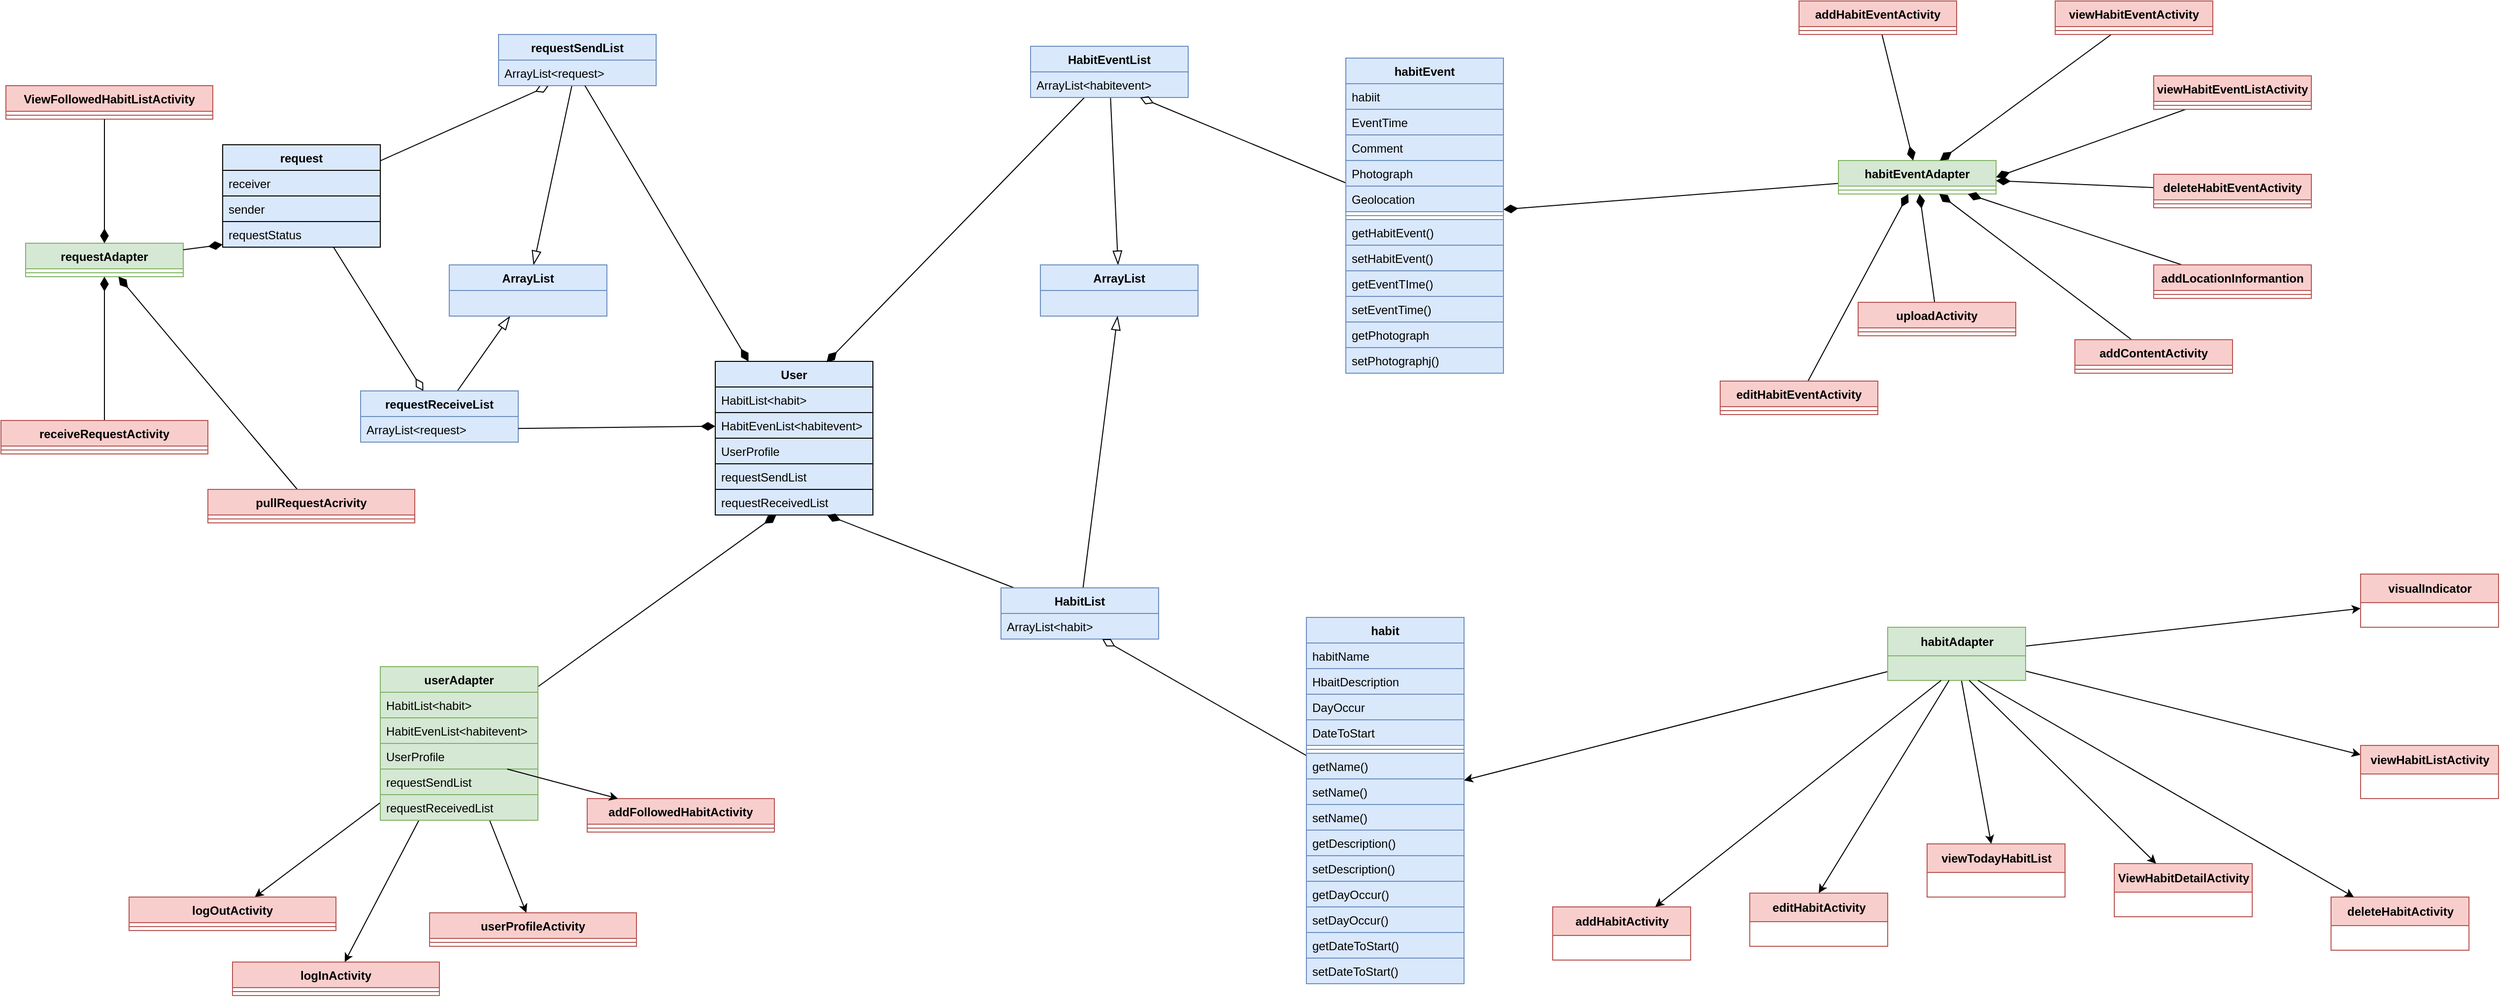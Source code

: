 <mxfile version="15.5.4" type="google"><diagram id="spv8ccS48C0Q_jatDbC0" name="Page-1"><mxGraphModel dx="1114" dy="1634" grid="1" gridSize="10" guides="1" tooltips="1" connect="1" arrows="1" fold="1" page="1" pageScale="1" pageWidth="850" pageHeight="1100" math="0" shadow="0"><root><mxCell id="0"/><mxCell id="1" parent="0"/><mxCell id="jQMmRSuvDewq5A6XQlnB-4" value="ViewFollowedHabitListActivity" style="swimlane;fontStyle=1;align=center;verticalAlign=top;childLayout=stackLayout;horizontal=1;startSize=26;horizontalStack=0;resizeParent=1;resizeParentMax=0;resizeLast=0;collapsible=1;marginBottom=0;fillColor=#f8cecc;strokeColor=#b85450;" parent="1" vertex="1"><mxGeometry x="90" y="110" width="210" height="34" as="geometry"/></mxCell><mxCell id="jQMmRSuvDewq5A6XQlnB-6" value="" style="line;strokeWidth=1;fillColor=#f8cecc;align=left;verticalAlign=middle;spacingTop=-1;spacingLeft=3;spacingRight=3;rotatable=0;labelPosition=right;points=[];portConstraint=eastwest;strokeColor=#b85450;" parent="jQMmRSuvDewq5A6XQlnB-4" vertex="1"><mxGeometry y="26" width="210" height="8" as="geometry"/></mxCell><mxCell id="jQMmRSuvDewq5A6XQlnB-9" value="requestAdapter" style="swimlane;fontStyle=1;align=center;verticalAlign=top;childLayout=stackLayout;horizontal=1;startSize=26;horizontalStack=0;resizeParent=1;resizeParentMax=0;resizeLast=0;collapsible=1;marginBottom=0;fillColor=#d5e8d4;strokeColor=#82b366;" parent="1" vertex="1"><mxGeometry x="110" y="270" width="160" height="34" as="geometry"/></mxCell><mxCell id="jQMmRSuvDewq5A6XQlnB-11" value="" style="line;strokeWidth=1;fillColor=#d5e8d4;align=left;verticalAlign=middle;spacingTop=-1;spacingLeft=3;spacingRight=3;rotatable=0;labelPosition=right;points=[];portConstraint=eastwest;strokeColor=#82b366;" parent="jQMmRSuvDewq5A6XQlnB-9" vertex="1"><mxGeometry y="26" width="160" height="8" as="geometry"/></mxCell><mxCell id="jQMmRSuvDewq5A6XQlnB-20" style="edgeStyle=orthogonalEdgeStyle;rounded=0;jumpStyle=line;orthogonalLoop=1;jettySize=auto;html=1;strokeWidth=1;endArrow=diamondThin;endFill=1;endSize=12;" parent="1" source="jQMmRSuvDewq5A6XQlnB-13" target="jQMmRSuvDewq5A6XQlnB-9" edge="1"><mxGeometry relative="1" as="geometry"/></mxCell><mxCell id="jQMmRSuvDewq5A6XQlnB-52" style="edgeStyle=none;rounded=0;jumpStyle=line;orthogonalLoop=1;jettySize=auto;html=1;endArrow=diamondThin;endFill=1;endSize=12;strokeWidth=1;" parent="1" source="jQMmRSuvDewq5A6XQlnB-9" target="jQMmRSuvDewq5A6XQlnB-36" edge="1"><mxGeometry relative="1" as="geometry"/></mxCell><mxCell id="jQMmRSuvDewq5A6XQlnB-13" value="receiveRequestActivity" style="swimlane;fontStyle=1;align=center;verticalAlign=top;childLayout=stackLayout;horizontal=1;startSize=26;horizontalStack=0;resizeParent=1;resizeParentMax=0;resizeLast=0;collapsible=1;marginBottom=0;fillColor=#f8cecc;strokeColor=#b85450;" parent="1" vertex="1"><mxGeometry x="85" y="450" width="210" height="34" as="geometry"/></mxCell><mxCell id="jQMmRSuvDewq5A6XQlnB-14" value="" style="line;strokeWidth=1;fillColor=#f8cecc;align=left;verticalAlign=middle;spacingTop=-1;spacingLeft=3;spacingRight=3;rotatable=0;labelPosition=right;points=[];portConstraint=eastwest;strokeColor=#b85450;" parent="jQMmRSuvDewq5A6XQlnB-13" vertex="1"><mxGeometry y="26" width="210" height="8" as="geometry"/></mxCell><mxCell id="jQMmRSuvDewq5A6XQlnB-16" value="" style="endArrow=diamondThin;endFill=1;endSize=12;html=1;rounded=0;edgeStyle=orthogonalEdgeStyle;strokeWidth=1;jumpStyle=line;" parent="1" source="jQMmRSuvDewq5A6XQlnB-4" target="jQMmRSuvDewq5A6XQlnB-9" edge="1"><mxGeometry width="160" relative="1" as="geometry"><mxPoint x="160" y="340" as="sourcePoint"/><mxPoint x="320" y="340" as="targetPoint"/><Array as="points"><mxPoint x="190" y="180"/><mxPoint x="190" y="180"/></Array></mxGeometry></mxCell><mxCell id="jQMmRSuvDewq5A6XQlnB-60" style="edgeStyle=none;rounded=0;jumpStyle=line;orthogonalLoop=1;jettySize=auto;html=1;endArrow=diamondThin;endFill=0;endSize=12;strokeWidth=1;" parent="1" source="jQMmRSuvDewq5A6XQlnB-23" target="jQMmRSuvDewq5A6XQlnB-46" edge="1"><mxGeometry relative="1" as="geometry"/></mxCell><mxCell id="jQMmRSuvDewq5A6XQlnB-61" style="edgeStyle=none;rounded=0;jumpStyle=line;orthogonalLoop=1;jettySize=auto;html=1;endArrow=diamondThin;endFill=0;endSize=12;strokeWidth=1;" parent="1" source="jQMmRSuvDewq5A6XQlnB-23" target="jQMmRSuvDewq5A6XQlnB-41" edge="1"><mxGeometry relative="1" as="geometry"/></mxCell><mxCell id="jQMmRSuvDewq5A6XQlnB-23" value="request" style="swimlane;fontStyle=1;align=center;verticalAlign=top;childLayout=stackLayout;horizontal=1;startSize=26;horizontalStack=0;resizeParent=1;resizeParentMax=0;resizeLast=0;collapsible=1;marginBottom=0;fillColor=#dae8fc;strokeColor=default;" parent="1" vertex="1"><mxGeometry x="310" y="170" width="160" height="104" as="geometry"><mxRectangle x="390" y="120" width="80" height="26" as="alternateBounds"/></mxGeometry></mxCell><mxCell id="jQMmRSuvDewq5A6XQlnB-24" value="receiver" style="text;strokeColor=default;fillColor=#dae8fc;align=left;verticalAlign=top;spacingLeft=4;spacingRight=4;overflow=hidden;rotatable=0;points=[[0,0.5],[1,0.5]];portConstraint=eastwest;" parent="jQMmRSuvDewq5A6XQlnB-23" vertex="1"><mxGeometry y="26" width="160" height="26" as="geometry"/></mxCell><mxCell id="jQMmRSuvDewq5A6XQlnB-26" value="sender" style="text;strokeColor=default;fillColor=#dae8fc;align=left;verticalAlign=top;spacingLeft=4;spacingRight=4;overflow=hidden;rotatable=0;points=[[0,0.5],[1,0.5]];portConstraint=eastwest;" parent="jQMmRSuvDewq5A6XQlnB-23" vertex="1"><mxGeometry y="52" width="160" height="26" as="geometry"/></mxCell><mxCell id="jQMmRSuvDewq5A6XQlnB-36" value="requestStatus" style="text;strokeColor=default;fillColor=#dae8fc;align=left;verticalAlign=top;spacingLeft=4;spacingRight=4;overflow=hidden;rotatable=0;points=[[0,0.5],[1,0.5]];portConstraint=eastwest;" parent="jQMmRSuvDewq5A6XQlnB-23" vertex="1"><mxGeometry y="78" width="160" height="26" as="geometry"/></mxCell><mxCell id="jQMmRSuvDewq5A6XQlnB-51" style="rounded=0;jumpStyle=line;orthogonalLoop=1;jettySize=auto;html=1;endArrow=blockThin;endFill=0;endSize=12;strokeWidth=1;" parent="1" source="jQMmRSuvDewq5A6XQlnB-40" target="jQMmRSuvDewq5A6XQlnB-48" edge="1"><mxGeometry relative="1" as="geometry"/></mxCell><mxCell id="jQMmRSuvDewq5A6XQlnB-40" value="requestSendList" style="swimlane;fontStyle=1;align=center;verticalAlign=top;childLayout=stackLayout;horizontal=1;startSize=26;horizontalStack=0;resizeParent=1;resizeParentMax=0;resizeLast=0;collapsible=1;marginBottom=0;fillColor=#dae8fc;strokeColor=#6c8ebf;" parent="1" vertex="1"><mxGeometry x="590" y="58" width="160" height="52" as="geometry"><mxRectangle x="390" y="120" width="80" height="26" as="alternateBounds"/></mxGeometry></mxCell><mxCell id="jQMmRSuvDewq5A6XQlnB-41" value="ArrayList&lt;request&gt;" style="text;strokeColor=#6c8ebf;fillColor=#dae8fc;align=left;verticalAlign=top;spacingLeft=4;spacingRight=4;overflow=hidden;rotatable=0;points=[[0,0.5],[1,0.5]];portConstraint=eastwest;" parent="jQMmRSuvDewq5A6XQlnB-40" vertex="1"><mxGeometry y="26" width="160" height="26" as="geometry"/></mxCell><mxCell id="jQMmRSuvDewq5A6XQlnB-50" style="rounded=0;jumpStyle=line;orthogonalLoop=1;jettySize=auto;html=1;endArrow=blockThin;endFill=0;endSize=12;strokeWidth=1;" parent="1" source="jQMmRSuvDewq5A6XQlnB-46" target="jQMmRSuvDewq5A6XQlnB-48" edge="1"><mxGeometry relative="1" as="geometry"/></mxCell><mxCell id="jQMmRSuvDewq5A6XQlnB-46" value="requestReceiveList" style="swimlane;fontStyle=1;align=center;verticalAlign=top;childLayout=stackLayout;horizontal=1;startSize=26;horizontalStack=0;resizeParent=1;resizeParentMax=0;resizeLast=0;collapsible=1;marginBottom=0;fillColor=#dae8fc;strokeColor=#6c8ebf;" parent="1" vertex="1"><mxGeometry x="450" y="420" width="160" height="52" as="geometry"><mxRectangle x="390" y="120" width="80" height="26" as="alternateBounds"/></mxGeometry></mxCell><mxCell id="jQMmRSuvDewq5A6XQlnB-47" value="ArrayList&lt;request&gt;" style="text;strokeColor=#6c8ebf;fillColor=#dae8fc;align=left;verticalAlign=top;spacingLeft=4;spacingRight=4;overflow=hidden;rotatable=0;points=[[0,0.5],[1,0.5]];portConstraint=eastwest;" parent="jQMmRSuvDewq5A6XQlnB-46" vertex="1"><mxGeometry y="26" width="160" height="26" as="geometry"/></mxCell><mxCell id="jQMmRSuvDewq5A6XQlnB-48" value="ArrayList" style="swimlane;fontStyle=1;align=center;verticalAlign=top;childLayout=stackLayout;horizontal=1;startSize=26;horizontalStack=0;resizeParent=1;resizeParentMax=0;resizeLast=0;collapsible=1;marginBottom=0;fillColor=#dae8fc;strokeColor=#6c8ebf;" parent="1" vertex="1"><mxGeometry x="540" y="292" width="160" height="52" as="geometry"><mxRectangle x="390" y="120" width="80" height="26" as="alternateBounds"/></mxGeometry></mxCell><mxCell id="jQMmRSuvDewq5A6XQlnB-49" value="" style="text;strokeColor=#6c8ebf;fillColor=#dae8fc;align=left;verticalAlign=top;spacingLeft=4;spacingRight=4;overflow=hidden;rotatable=0;points=[[0,0.5],[1,0.5]];portConstraint=eastwest;" parent="jQMmRSuvDewq5A6XQlnB-48" vertex="1"><mxGeometry y="26" width="160" height="26" as="geometry"/></mxCell><mxCell id="jQMmRSuvDewq5A6XQlnB-59" style="edgeStyle=none;rounded=0;jumpStyle=line;orthogonalLoop=1;jettySize=auto;html=1;endArrow=diamondThin;endFill=1;endSize=12;strokeWidth=1;" parent="1" source="jQMmRSuvDewq5A6XQlnB-57" target="jQMmRSuvDewq5A6XQlnB-9" edge="1"><mxGeometry relative="1" as="geometry"/></mxCell><mxCell id="jQMmRSuvDewq5A6XQlnB-57" value="pullRequestAcrivity" style="swimlane;fontStyle=1;align=center;verticalAlign=top;childLayout=stackLayout;horizontal=1;startSize=26;horizontalStack=0;resizeParent=1;resizeParentMax=0;resizeLast=0;collapsible=1;marginBottom=0;fillColor=#f8cecc;strokeColor=#b85450;" parent="1" vertex="1"><mxGeometry x="295" y="520" width="210" height="34" as="geometry"/></mxCell><mxCell id="jQMmRSuvDewq5A6XQlnB-58" value="" style="line;strokeWidth=1;fillColor=#f8cecc;align=left;verticalAlign=middle;spacingTop=-1;spacingLeft=3;spacingRight=3;rotatable=0;labelPosition=right;points=[];portConstraint=eastwest;strokeColor=#b85450;" parent="jQMmRSuvDewq5A6XQlnB-57" vertex="1"><mxGeometry y="26" width="210" height="8" as="geometry"/></mxCell><mxCell id="jQMmRSuvDewq5A6XQlnB-62" value="User" style="swimlane;fontStyle=1;align=center;verticalAlign=top;childLayout=stackLayout;horizontal=1;startSize=26;horizontalStack=0;resizeParent=1;resizeParentMax=0;resizeLast=0;collapsible=1;marginBottom=0;fillColor=#dae8fc;strokeColor=default;" parent="1" vertex="1"><mxGeometry x="810" y="390" width="160" height="156" as="geometry"><mxRectangle x="390" y="120" width="80" height="26" as="alternateBounds"/></mxGeometry></mxCell><mxCell id="jQMmRSuvDewq5A6XQlnB-63" value="HabitList&lt;habit&gt;" style="text;strokeColor=default;fillColor=#dae8fc;align=left;verticalAlign=top;spacingLeft=4;spacingRight=4;overflow=hidden;rotatable=0;points=[[0,0.5],[1,0.5]];portConstraint=eastwest;" parent="jQMmRSuvDewq5A6XQlnB-62" vertex="1"><mxGeometry y="26" width="160" height="26" as="geometry"/></mxCell><mxCell id="jQMmRSuvDewq5A6XQlnB-64" value="HabitEvenList&lt;habitevent&gt;" style="text;strokeColor=default;fillColor=#dae8fc;align=left;verticalAlign=top;spacingLeft=4;spacingRight=4;overflow=hidden;rotatable=0;points=[[0,0.5],[1,0.5]];portConstraint=eastwest;" parent="jQMmRSuvDewq5A6XQlnB-62" vertex="1"><mxGeometry y="52" width="160" height="26" as="geometry"/></mxCell><mxCell id="jQMmRSuvDewq5A6XQlnB-65" value="UserProfile" style="text;strokeColor=default;fillColor=#dae8fc;align=left;verticalAlign=top;spacingLeft=4;spacingRight=4;overflow=hidden;rotatable=0;points=[[0,0.5],[1,0.5]];portConstraint=eastwest;" parent="jQMmRSuvDewq5A6XQlnB-62" vertex="1"><mxGeometry y="78" width="160" height="26" as="geometry"/></mxCell><mxCell id="jQMmRSuvDewq5A6XQlnB-66" value="requestSendList" style="text;strokeColor=default;fillColor=#dae8fc;align=left;verticalAlign=top;spacingLeft=4;spacingRight=4;overflow=hidden;rotatable=0;points=[[0,0.5],[1,0.5]];portConstraint=eastwest;" parent="jQMmRSuvDewq5A6XQlnB-62" vertex="1"><mxGeometry y="104" width="160" height="26" as="geometry"/></mxCell><mxCell id="jQMmRSuvDewq5A6XQlnB-67" value="requestReceivedList" style="text;strokeColor=default;fillColor=#dae8fc;align=left;verticalAlign=top;spacingLeft=4;spacingRight=4;overflow=hidden;rotatable=0;points=[[0,0.5],[1,0.5]];portConstraint=eastwest;" parent="jQMmRSuvDewq5A6XQlnB-62" vertex="1"><mxGeometry y="130" width="160" height="26" as="geometry"/></mxCell><mxCell id="jQMmRSuvDewq5A6XQlnB-68" style="edgeStyle=none;rounded=0;jumpStyle=line;orthogonalLoop=1;jettySize=auto;html=1;endArrow=diamondThin;endFill=1;endSize=12;strokeWidth=1;" parent="1" source="jQMmRSuvDewq5A6XQlnB-41" target="jQMmRSuvDewq5A6XQlnB-62" edge="1"><mxGeometry relative="1" as="geometry"/></mxCell><mxCell id="jQMmRSuvDewq5A6XQlnB-69" style="edgeStyle=none;rounded=0;jumpStyle=line;orthogonalLoop=1;jettySize=auto;html=1;endArrow=diamondThin;endFill=1;endSize=12;strokeWidth=1;" parent="1" source="jQMmRSuvDewq5A6XQlnB-47" target="jQMmRSuvDewq5A6XQlnB-64" edge="1"><mxGeometry relative="1" as="geometry"/></mxCell><mxCell id="jQMmRSuvDewq5A6XQlnB-78" style="edgeStyle=none;rounded=0;jumpStyle=line;orthogonalLoop=1;jettySize=auto;html=1;endArrow=blockThin;endFill=0;endSize=12;strokeWidth=1;" parent="1" source="jQMmRSuvDewq5A6XQlnB-71" target="jQMmRSuvDewq5A6XQlnB-73" edge="1"><mxGeometry relative="1" as="geometry"/></mxCell><mxCell id="jQMmRSuvDewq5A6XQlnB-79" style="edgeStyle=none;rounded=0;jumpStyle=line;orthogonalLoop=1;jettySize=auto;html=1;entryX=0.706;entryY=0.006;entryDx=0;entryDy=0;entryPerimeter=0;endArrow=diamondThin;endFill=1;endSize=12;strokeWidth=1;" parent="1" source="jQMmRSuvDewq5A6XQlnB-71" target="jQMmRSuvDewq5A6XQlnB-62" edge="1"><mxGeometry relative="1" as="geometry"/></mxCell><mxCell id="jQMmRSuvDewq5A6XQlnB-71" value="HabitEventList" style="swimlane;fontStyle=1;align=center;verticalAlign=top;childLayout=stackLayout;horizontal=1;startSize=26;horizontalStack=0;resizeParent=1;resizeParentMax=0;resizeLast=0;collapsible=1;marginBottom=0;fillColor=#dae8fc;strokeColor=#6c8ebf;" parent="1" vertex="1"><mxGeometry x="1130" y="70" width="160" height="52" as="geometry"><mxRectangle x="390" y="120" width="80" height="26" as="alternateBounds"/></mxGeometry></mxCell><mxCell id="jQMmRSuvDewq5A6XQlnB-72" value="ArrayList&lt;habitevent&gt;" style="text;strokeColor=#6c8ebf;fillColor=#dae8fc;align=left;verticalAlign=top;spacingLeft=4;spacingRight=4;overflow=hidden;rotatable=0;points=[[0,0.5],[1,0.5]];portConstraint=eastwest;" parent="jQMmRSuvDewq5A6XQlnB-71" vertex="1"><mxGeometry y="26" width="160" height="26" as="geometry"/></mxCell><mxCell id="jQMmRSuvDewq5A6XQlnB-73" value="ArrayList" style="swimlane;fontStyle=1;align=center;verticalAlign=top;childLayout=stackLayout;horizontal=1;startSize=26;horizontalStack=0;resizeParent=1;resizeParentMax=0;resizeLast=0;collapsible=1;marginBottom=0;fillColor=#dae8fc;strokeColor=#6c8ebf;" parent="1" vertex="1"><mxGeometry x="1140" y="292" width="160" height="52" as="geometry"><mxRectangle x="390" y="120" width="80" height="26" as="alternateBounds"/></mxGeometry></mxCell><mxCell id="jQMmRSuvDewq5A6XQlnB-74" value="" style="text;strokeColor=#6c8ebf;fillColor=#dae8fc;align=left;verticalAlign=top;spacingLeft=4;spacingRight=4;overflow=hidden;rotatable=0;points=[[0,0.5],[1,0.5]];portConstraint=eastwest;" parent="jQMmRSuvDewq5A6XQlnB-73" vertex="1"><mxGeometry y="26" width="160" height="26" as="geometry"/></mxCell><mxCell id="jQMmRSuvDewq5A6XQlnB-77" style="edgeStyle=none;rounded=0;jumpStyle=line;orthogonalLoop=1;jettySize=auto;html=1;endArrow=blockThin;endFill=0;endSize=12;strokeWidth=1;" parent="1" source="jQMmRSuvDewq5A6XQlnB-75" target="jQMmRSuvDewq5A6XQlnB-74" edge="1"><mxGeometry relative="1" as="geometry"/></mxCell><mxCell id="jQMmRSuvDewq5A6XQlnB-80" style="edgeStyle=none;rounded=0;jumpStyle=line;orthogonalLoop=1;jettySize=auto;html=1;endArrow=diamondThin;endFill=1;endSize=12;strokeWidth=1;" parent="1" source="jQMmRSuvDewq5A6XQlnB-75" target="jQMmRSuvDewq5A6XQlnB-67" edge="1"><mxGeometry relative="1" as="geometry"/></mxCell><mxCell id="jQMmRSuvDewq5A6XQlnB-75" value="HabitList" style="swimlane;fontStyle=1;align=center;verticalAlign=top;childLayout=stackLayout;horizontal=1;startSize=26;horizontalStack=0;resizeParent=1;resizeParentMax=0;resizeLast=0;collapsible=1;marginBottom=0;fillColor=#dae8fc;strokeColor=#6c8ebf;" parent="1" vertex="1"><mxGeometry x="1100" y="620" width="160" height="52" as="geometry"><mxRectangle x="390" y="120" width="80" height="26" as="alternateBounds"/></mxGeometry></mxCell><mxCell id="jQMmRSuvDewq5A6XQlnB-76" value="ArrayList&lt;habit&gt;" style="text;strokeColor=#6c8ebf;fillColor=#dae8fc;align=left;verticalAlign=top;spacingLeft=4;spacingRight=4;overflow=hidden;rotatable=0;points=[[0,0.5],[1,0.5]];portConstraint=eastwest;" parent="jQMmRSuvDewq5A6XQlnB-75" vertex="1"><mxGeometry y="26" width="160" height="26" as="geometry"/></mxCell><mxCell id="O9s7gbecg066Yc_L37mW-30" style="edgeStyle=none;rounded=0;jumpStyle=line;orthogonalLoop=1;jettySize=auto;html=1;endArrow=diamondThin;endFill=0;endSize=12;strokeWidth=1;" parent="1" source="O9s7gbecg066Yc_L37mW-1" target="jQMmRSuvDewq5A6XQlnB-72" edge="1"><mxGeometry relative="1" as="geometry"/></mxCell><mxCell id="O9s7gbecg066Yc_L37mW-1" value="habitEvent" style="swimlane;fontStyle=1;align=center;verticalAlign=top;childLayout=stackLayout;horizontal=1;startSize=26;horizontalStack=0;resizeParent=1;resizeParentMax=0;resizeLast=0;collapsible=1;marginBottom=0;strokeColor=#6c8ebf;fillColor=#dae8fc;" parent="1" vertex="1"><mxGeometry x="1450" y="82" width="160" height="320" as="geometry"><mxRectangle x="1450" y="82" width="90" height="26" as="alternateBounds"/></mxGeometry></mxCell><mxCell id="O9s7gbecg066Yc_L37mW-2" value="habiit" style="text;strokeColor=#6c8ebf;fillColor=#dae8fc;align=left;verticalAlign=top;spacingLeft=4;spacingRight=4;overflow=hidden;rotatable=0;points=[[0,0.5],[1,0.5]];portConstraint=eastwest;" parent="O9s7gbecg066Yc_L37mW-1" vertex="1"><mxGeometry y="26" width="160" height="26" as="geometry"/></mxCell><mxCell id="O9s7gbecg066Yc_L37mW-4" value="EventTime" style="text;strokeColor=#6c8ebf;fillColor=#dae8fc;align=left;verticalAlign=top;spacingLeft=4;spacingRight=4;overflow=hidden;rotatable=0;points=[[0,0.5],[1,0.5]];portConstraint=eastwest;" parent="O9s7gbecg066Yc_L37mW-1" vertex="1"><mxGeometry y="52" width="160" height="26" as="geometry"/></mxCell><mxCell id="O9s7gbecg066Yc_L37mW-5" value="Comment" style="text;strokeColor=#6c8ebf;fillColor=#dae8fc;align=left;verticalAlign=top;spacingLeft=4;spacingRight=4;overflow=hidden;rotatable=0;points=[[0,0.5],[1,0.5]];portConstraint=eastwest;" parent="O9s7gbecg066Yc_L37mW-1" vertex="1"><mxGeometry y="78" width="160" height="26" as="geometry"/></mxCell><mxCell id="O9s7gbecg066Yc_L37mW-6" value="Photograph" style="text;strokeColor=#6c8ebf;fillColor=#dae8fc;align=left;verticalAlign=top;spacingLeft=4;spacingRight=4;overflow=hidden;rotatable=0;points=[[0,0.5],[1,0.5]];portConstraint=eastwest;" parent="O9s7gbecg066Yc_L37mW-1" vertex="1"><mxGeometry y="104" width="160" height="26" as="geometry"/></mxCell><mxCell id="O9s7gbecg066Yc_L37mW-7" value="Geolocation" style="text;strokeColor=#6c8ebf;fillColor=#dae8fc;align=left;verticalAlign=top;spacingLeft=4;spacingRight=4;overflow=hidden;rotatable=0;points=[[0,0.5],[1,0.5]];portConstraint=eastwest;" parent="O9s7gbecg066Yc_L37mW-1" vertex="1"><mxGeometry y="130" width="160" height="26" as="geometry"/></mxCell><mxCell id="O9s7gbecg066Yc_L37mW-3" value="" style="line;strokeWidth=1;fillColor=#dae8fc;align=left;verticalAlign=middle;spacingTop=-1;spacingLeft=3;spacingRight=3;rotatable=0;labelPosition=right;points=[];portConstraint=eastwest;strokeColor=#6c8ebf;" parent="O9s7gbecg066Yc_L37mW-1" vertex="1"><mxGeometry y="156" width="160" height="8" as="geometry"/></mxCell><mxCell id="O9s7gbecg066Yc_L37mW-8" value="getHabitEvent()" style="text;strokeColor=#6c8ebf;fillColor=#dae8fc;align=left;verticalAlign=top;spacingLeft=4;spacingRight=4;overflow=hidden;rotatable=0;points=[[0,0.5],[1,0.5]];portConstraint=eastwest;" parent="O9s7gbecg066Yc_L37mW-1" vertex="1"><mxGeometry y="164" width="160" height="26" as="geometry"/></mxCell><mxCell id="O9s7gbecg066Yc_L37mW-9" value="setHabitEvent()" style="text;strokeColor=#6c8ebf;fillColor=#dae8fc;align=left;verticalAlign=top;spacingLeft=4;spacingRight=4;overflow=hidden;rotatable=0;points=[[0,0.5],[1,0.5]];portConstraint=eastwest;" parent="O9s7gbecg066Yc_L37mW-1" vertex="1"><mxGeometry y="190" width="160" height="26" as="geometry"/></mxCell><mxCell id="O9s7gbecg066Yc_L37mW-10" value="getEventTIme()" style="text;strokeColor=#6c8ebf;fillColor=#dae8fc;align=left;verticalAlign=top;spacingLeft=4;spacingRight=4;overflow=hidden;rotatable=0;points=[[0,0.5],[1,0.5]];portConstraint=eastwest;" parent="O9s7gbecg066Yc_L37mW-1" vertex="1"><mxGeometry y="216" width="160" height="26" as="geometry"/></mxCell><mxCell id="O9s7gbecg066Yc_L37mW-11" value="setEventTime()" style="text;strokeColor=#6c8ebf;fillColor=#dae8fc;align=left;verticalAlign=top;spacingLeft=4;spacingRight=4;overflow=hidden;rotatable=0;points=[[0,0.5],[1,0.5]];portConstraint=eastwest;" parent="O9s7gbecg066Yc_L37mW-1" vertex="1"><mxGeometry y="242" width="160" height="26" as="geometry"/></mxCell><mxCell id="O9s7gbecg066Yc_L37mW-12" value="getPhotograph" style="text;strokeColor=#6c8ebf;fillColor=#dae8fc;align=left;verticalAlign=top;spacingLeft=4;spacingRight=4;overflow=hidden;rotatable=0;points=[[0,0.5],[1,0.5]];portConstraint=eastwest;" parent="O9s7gbecg066Yc_L37mW-1" vertex="1"><mxGeometry y="268" width="160" height="26" as="geometry"/></mxCell><mxCell id="O9s7gbecg066Yc_L37mW-13" value="setPhotographj()" style="text;strokeColor=#6c8ebf;fillColor=#dae8fc;align=left;verticalAlign=top;spacingLeft=4;spacingRight=4;overflow=hidden;rotatable=0;points=[[0,0.5],[1,0.5]];portConstraint=eastwest;" parent="O9s7gbecg066Yc_L37mW-1" vertex="1"><mxGeometry y="294" width="160" height="26" as="geometry"/></mxCell><mxCell id="O9s7gbecg066Yc_L37mW-29" style="edgeStyle=none;rounded=0;jumpStyle=line;orthogonalLoop=1;jettySize=auto;html=1;endArrow=diamondThin;endFill=0;endSize=12;strokeWidth=1;" parent="1" source="O9s7gbecg066Yc_L37mW-14" target="jQMmRSuvDewq5A6XQlnB-76" edge="1"><mxGeometry relative="1" as="geometry"/></mxCell><mxCell id="O9s7gbecg066Yc_L37mW-14" value="habit" style="swimlane;fontStyle=1;align=center;verticalAlign=top;childLayout=stackLayout;horizontal=1;startSize=26;horizontalStack=0;resizeParent=1;resizeParentMax=0;resizeLast=0;collapsible=1;marginBottom=0;strokeColor=#6c8ebf;fillColor=#dae8fc;" parent="1" vertex="1"><mxGeometry x="1410" y="650" width="160" height="372" as="geometry"><mxRectangle x="1410" y="650" width="60" height="26" as="alternateBounds"/></mxGeometry></mxCell><mxCell id="O9s7gbecg066Yc_L37mW-15" value="habitName" style="text;strokeColor=#6c8ebf;fillColor=#dae8fc;align=left;verticalAlign=top;spacingLeft=4;spacingRight=4;overflow=hidden;rotatable=0;points=[[0,0.5],[1,0.5]];portConstraint=eastwest;" parent="O9s7gbecg066Yc_L37mW-14" vertex="1"><mxGeometry y="26" width="160" height="26" as="geometry"/></mxCell><mxCell id="O9s7gbecg066Yc_L37mW-16" value="HbaitDescription" style="text;strokeColor=#6c8ebf;fillColor=#dae8fc;align=left;verticalAlign=top;spacingLeft=4;spacingRight=4;overflow=hidden;rotatable=0;points=[[0,0.5],[1,0.5]];portConstraint=eastwest;" parent="O9s7gbecg066Yc_L37mW-14" vertex="1"><mxGeometry y="52" width="160" height="26" as="geometry"/></mxCell><mxCell id="O9s7gbecg066Yc_L37mW-17" value="DayOccur" style="text;strokeColor=#6c8ebf;fillColor=#dae8fc;align=left;verticalAlign=top;spacingLeft=4;spacingRight=4;overflow=hidden;rotatable=0;points=[[0,0.5],[1,0.5]];portConstraint=eastwest;" parent="O9s7gbecg066Yc_L37mW-14" vertex="1"><mxGeometry y="78" width="160" height="26" as="geometry"/></mxCell><mxCell id="O9s7gbecg066Yc_L37mW-28" value="DateToStart" style="text;strokeColor=#6c8ebf;fillColor=#dae8fc;align=left;verticalAlign=top;spacingLeft=4;spacingRight=4;overflow=hidden;rotatable=0;points=[[0,0.5],[1,0.5]];portConstraint=eastwest;" parent="O9s7gbecg066Yc_L37mW-14" vertex="1"><mxGeometry y="104" width="160" height="26" as="geometry"/></mxCell><mxCell id="O9s7gbecg066Yc_L37mW-20" value="" style="line;strokeWidth=1;fillColor=#dae8fc;align=left;verticalAlign=middle;spacingTop=-1;spacingLeft=3;spacingRight=3;rotatable=0;labelPosition=right;points=[];portConstraint=eastwest;strokeColor=#6c8ebf;" parent="O9s7gbecg066Yc_L37mW-14" vertex="1"><mxGeometry y="130" width="160" height="8" as="geometry"/></mxCell><mxCell id="O9s7gbecg066Yc_L37mW-18" value="getName()" style="text;strokeColor=#6c8ebf;fillColor=#dae8fc;align=left;verticalAlign=top;spacingLeft=4;spacingRight=4;overflow=hidden;rotatable=0;points=[[0,0.5],[1,0.5]];portConstraint=eastwest;" parent="O9s7gbecg066Yc_L37mW-14" vertex="1"><mxGeometry y="138" width="160" height="26" as="geometry"/></mxCell><mxCell id="O9s7gbecg066Yc_L37mW-19" value="setName()" style="text;strokeColor=#6c8ebf;fillColor=#dae8fc;align=left;verticalAlign=top;spacingLeft=4;spacingRight=4;overflow=hidden;rotatable=0;points=[[0,0.5],[1,0.5]];portConstraint=eastwest;" parent="O9s7gbecg066Yc_L37mW-14" vertex="1"><mxGeometry y="164" width="160" height="26" as="geometry"/></mxCell><mxCell id="O9s7gbecg066Yc_L37mW-27" value="setName()" style="text;strokeColor=#6c8ebf;fillColor=#dae8fc;align=left;verticalAlign=top;spacingLeft=4;spacingRight=4;overflow=hidden;rotatable=0;points=[[0,0.5],[1,0.5]];portConstraint=eastwest;" parent="O9s7gbecg066Yc_L37mW-14" vertex="1"><mxGeometry y="190" width="160" height="26" as="geometry"/></mxCell><mxCell id="O9s7gbecg066Yc_L37mW-21" value="getDescription()" style="text;strokeColor=#6c8ebf;fillColor=#dae8fc;align=left;verticalAlign=top;spacingLeft=4;spacingRight=4;overflow=hidden;rotatable=0;points=[[0,0.5],[1,0.5]];portConstraint=eastwest;" parent="O9s7gbecg066Yc_L37mW-14" vertex="1"><mxGeometry y="216" width="160" height="26" as="geometry"/></mxCell><mxCell id="O9s7gbecg066Yc_L37mW-22" value="setDescription()" style="text;strokeColor=#6c8ebf;fillColor=#dae8fc;align=left;verticalAlign=top;spacingLeft=4;spacingRight=4;overflow=hidden;rotatable=0;points=[[0,0.5],[1,0.5]];portConstraint=eastwest;" parent="O9s7gbecg066Yc_L37mW-14" vertex="1"><mxGeometry y="242" width="160" height="26" as="geometry"/></mxCell><mxCell id="O9s7gbecg066Yc_L37mW-23" value="getDayOccur()" style="text;strokeColor=#6c8ebf;fillColor=#dae8fc;align=left;verticalAlign=top;spacingLeft=4;spacingRight=4;overflow=hidden;rotatable=0;points=[[0,0.5],[1,0.5]];portConstraint=eastwest;" parent="O9s7gbecg066Yc_L37mW-14" vertex="1"><mxGeometry y="268" width="160" height="26" as="geometry"/></mxCell><mxCell id="O9s7gbecg066Yc_L37mW-24" value="setDayOccur()" style="text;strokeColor=#6c8ebf;fillColor=#dae8fc;align=left;verticalAlign=top;spacingLeft=4;spacingRight=4;overflow=hidden;rotatable=0;points=[[0,0.5],[1,0.5]];portConstraint=eastwest;" parent="O9s7gbecg066Yc_L37mW-14" vertex="1"><mxGeometry y="294" width="160" height="26" as="geometry"/></mxCell><mxCell id="O9s7gbecg066Yc_L37mW-25" value="getDateToStart()" style="text;strokeColor=#6c8ebf;fillColor=#dae8fc;align=left;verticalAlign=top;spacingLeft=4;spacingRight=4;overflow=hidden;rotatable=0;points=[[0,0.5],[1,0.5]];portConstraint=eastwest;" parent="O9s7gbecg066Yc_L37mW-14" vertex="1"><mxGeometry y="320" width="160" height="26" as="geometry"/></mxCell><mxCell id="O9s7gbecg066Yc_L37mW-26" value="setDateToStart()" style="text;strokeColor=#6c8ebf;fillColor=#dae8fc;align=left;verticalAlign=top;spacingLeft=4;spacingRight=4;overflow=hidden;rotatable=0;points=[[0,0.5],[1,0.5]];portConstraint=eastwest;" parent="O9s7gbecg066Yc_L37mW-14" vertex="1"><mxGeometry y="346" width="160" height="26" as="geometry"/></mxCell><mxCell id="O9s7gbecg066Yc_L37mW-35" style="edgeStyle=none;rounded=0;jumpStyle=line;orthogonalLoop=1;jettySize=auto;html=1;endArrow=diamondThin;endFill=1;endSize=12;strokeWidth=1;" parent="1" source="O9s7gbecg066Yc_L37mW-31" target="O9s7gbecg066Yc_L37mW-1" edge="1"><mxGeometry relative="1" as="geometry"/></mxCell><mxCell id="O9s7gbecg066Yc_L37mW-31" value="habitEventAdapter" style="swimlane;fontStyle=1;align=center;verticalAlign=top;childLayout=stackLayout;horizontal=1;startSize=26;horizontalStack=0;resizeParent=1;resizeParentMax=0;resizeLast=0;collapsible=1;marginBottom=0;strokeColor=#82b366;fillColor=#d5e8d4;" parent="1" vertex="1"><mxGeometry x="1950" y="186" width="160" height="34" as="geometry"/></mxCell><mxCell id="O9s7gbecg066Yc_L37mW-33" value="" style="line;strokeWidth=1;fillColor=#d5e8d4;align=left;verticalAlign=middle;spacingTop=-1;spacingLeft=3;spacingRight=3;rotatable=0;labelPosition=right;points=[];portConstraint=eastwest;strokeColor=#82b366;" parent="O9s7gbecg066Yc_L37mW-31" vertex="1"><mxGeometry y="26" width="160" height="8" as="geometry"/></mxCell><mxCell id="O9s7gbecg066Yc_L37mW-38" style="edgeStyle=none;rounded=0;jumpStyle=line;orthogonalLoop=1;jettySize=auto;html=1;endArrow=diamondThin;endFill=1;endSize=12;strokeWidth=1;" parent="1" source="O9s7gbecg066Yc_L37mW-36" target="O9s7gbecg066Yc_L37mW-31" edge="1"><mxGeometry relative="1" as="geometry"/></mxCell><mxCell id="O9s7gbecg066Yc_L37mW-36" value="uploadActivity" style="swimlane;fontStyle=1;align=center;verticalAlign=top;childLayout=stackLayout;horizontal=1;startSize=26;horizontalStack=0;resizeParent=1;resizeParentMax=0;resizeLast=0;collapsible=1;marginBottom=0;strokeColor=#b85450;fillColor=#f8cecc;" parent="1" vertex="1"><mxGeometry x="1970" y="330" width="160" height="34" as="geometry"/></mxCell><mxCell id="O9s7gbecg066Yc_L37mW-37" value="" style="line;strokeWidth=1;fillColor=#f8cecc;align=left;verticalAlign=middle;spacingTop=-1;spacingLeft=3;spacingRight=3;rotatable=0;labelPosition=right;points=[];portConstraint=eastwest;strokeColor=#b85450;" parent="O9s7gbecg066Yc_L37mW-36" vertex="1"><mxGeometry y="26" width="160" height="8" as="geometry"/></mxCell><mxCell id="O9s7gbecg066Yc_L37mW-41" style="edgeStyle=none;rounded=0;jumpStyle=line;orthogonalLoop=1;jettySize=auto;html=1;endArrow=diamondThin;endFill=1;endSize=12;strokeWidth=1;" parent="1" source="O9s7gbecg066Yc_L37mW-39" target="O9s7gbecg066Yc_L37mW-31" edge="1"><mxGeometry relative="1" as="geometry"/></mxCell><mxCell id="O9s7gbecg066Yc_L37mW-39" value="editHabitEventActivity" style="swimlane;fontStyle=1;align=center;verticalAlign=top;childLayout=stackLayout;horizontal=1;startSize=26;horizontalStack=0;resizeParent=1;resizeParentMax=0;resizeLast=0;collapsible=1;marginBottom=0;strokeColor=#b85450;fillColor=#f8cecc;" parent="1" vertex="1"><mxGeometry x="1830" y="410" width="160" height="34" as="geometry"/></mxCell><mxCell id="O9s7gbecg066Yc_L37mW-40" value="" style="line;strokeWidth=1;fillColor=#f8cecc;align=left;verticalAlign=middle;spacingTop=-1;spacingLeft=3;spacingRight=3;rotatable=0;labelPosition=right;points=[];portConstraint=eastwest;strokeColor=#b85450;" parent="O9s7gbecg066Yc_L37mW-39" vertex="1"><mxGeometry y="26" width="160" height="8" as="geometry"/></mxCell><mxCell id="O9s7gbecg066Yc_L37mW-44" style="edgeStyle=none;rounded=0;jumpStyle=line;orthogonalLoop=1;jettySize=auto;html=1;endArrow=diamondThin;endFill=1;endSize=12;strokeWidth=1;" parent="1" source="O9s7gbecg066Yc_L37mW-42" target="O9s7gbecg066Yc_L37mW-31" edge="1"><mxGeometry relative="1" as="geometry"/></mxCell><mxCell id="O9s7gbecg066Yc_L37mW-42" value="addHabitEventActivity" style="swimlane;fontStyle=1;align=center;verticalAlign=top;childLayout=stackLayout;horizontal=1;startSize=26;horizontalStack=0;resizeParent=1;resizeParentMax=0;resizeLast=0;collapsible=1;marginBottom=0;strokeColor=#b85450;fillColor=#f8cecc;" parent="1" vertex="1"><mxGeometry x="1910" y="24" width="160" height="34" as="geometry"/></mxCell><mxCell id="O9s7gbecg066Yc_L37mW-43" value="" style="line;strokeWidth=1;fillColor=#f8cecc;align=left;verticalAlign=middle;spacingTop=-1;spacingLeft=3;spacingRight=3;rotatable=0;labelPosition=right;points=[];portConstraint=eastwest;strokeColor=#b85450;" parent="O9s7gbecg066Yc_L37mW-42" vertex="1"><mxGeometry y="26" width="160" height="8" as="geometry"/></mxCell><mxCell id="O9s7gbecg066Yc_L37mW-47" style="edgeStyle=none;rounded=0;jumpStyle=line;orthogonalLoop=1;jettySize=auto;html=1;endArrow=diamondThin;endFill=1;endSize=12;strokeWidth=1;" parent="1" source="O9s7gbecg066Yc_L37mW-45" target="O9s7gbecg066Yc_L37mW-31" edge="1"><mxGeometry relative="1" as="geometry"/></mxCell><mxCell id="O9s7gbecg066Yc_L37mW-45" value="viewHabitEventActivity" style="swimlane;fontStyle=1;align=center;verticalAlign=top;childLayout=stackLayout;horizontal=1;startSize=26;horizontalStack=0;resizeParent=1;resizeParentMax=0;resizeLast=0;collapsible=1;marginBottom=0;strokeColor=#b85450;fillColor=#f8cecc;" parent="1" vertex="1"><mxGeometry x="2170" y="24" width="160" height="34" as="geometry"/></mxCell><mxCell id="O9s7gbecg066Yc_L37mW-46" value="" style="line;strokeWidth=1;fillColor=#f8cecc;align=left;verticalAlign=middle;spacingTop=-1;spacingLeft=3;spacingRight=3;rotatable=0;labelPosition=right;points=[];portConstraint=eastwest;strokeColor=#b85450;" parent="O9s7gbecg066Yc_L37mW-45" vertex="1"><mxGeometry y="26" width="160" height="8" as="geometry"/></mxCell><mxCell id="O9s7gbecg066Yc_L37mW-50" style="edgeStyle=none;rounded=0;jumpStyle=line;orthogonalLoop=1;jettySize=auto;html=1;entryX=1;entryY=0.5;entryDx=0;entryDy=0;endArrow=diamondThin;endFill=1;endSize=12;strokeWidth=1;" parent="1" source="O9s7gbecg066Yc_L37mW-48" target="O9s7gbecg066Yc_L37mW-31" edge="1"><mxGeometry relative="1" as="geometry"/></mxCell><mxCell id="O9s7gbecg066Yc_L37mW-48" value="viewHabitEventListActivity" style="swimlane;fontStyle=1;align=center;verticalAlign=top;childLayout=stackLayout;horizontal=1;startSize=26;horizontalStack=0;resizeParent=1;resizeParentMax=0;resizeLast=0;collapsible=1;marginBottom=0;strokeColor=#b85450;fillColor=#f8cecc;" parent="1" vertex="1"><mxGeometry x="2270" y="100" width="160" height="34" as="geometry"/></mxCell><mxCell id="O9s7gbecg066Yc_L37mW-49" value="" style="line;strokeWidth=1;fillColor=#f8cecc;align=left;verticalAlign=middle;spacingTop=-1;spacingLeft=3;spacingRight=3;rotatable=0;labelPosition=right;points=[];portConstraint=eastwest;strokeColor=#b85450;" parent="O9s7gbecg066Yc_L37mW-48" vertex="1"><mxGeometry y="26" width="160" height="8" as="geometry"/></mxCell><mxCell id="O9s7gbecg066Yc_L37mW-53" style="edgeStyle=none;rounded=0;jumpStyle=line;orthogonalLoop=1;jettySize=auto;html=1;endArrow=diamondThin;endFill=1;endSize=12;strokeWidth=1;" parent="1" source="O9s7gbecg066Yc_L37mW-51" target="O9s7gbecg066Yc_L37mW-31" edge="1"><mxGeometry relative="1" as="geometry"/></mxCell><mxCell id="O9s7gbecg066Yc_L37mW-51" value="deleteHabitEventActivity" style="swimlane;fontStyle=1;align=center;verticalAlign=top;childLayout=stackLayout;horizontal=1;startSize=26;horizontalStack=0;resizeParent=1;resizeParentMax=0;resizeLast=0;collapsible=1;marginBottom=0;strokeColor=#b85450;fillColor=#f8cecc;" parent="1" vertex="1"><mxGeometry x="2270" y="200" width="160" height="34" as="geometry"/></mxCell><mxCell id="O9s7gbecg066Yc_L37mW-52" value="" style="line;strokeWidth=1;fillColor=#f8cecc;align=left;verticalAlign=middle;spacingTop=-1;spacingLeft=3;spacingRight=3;rotatable=0;labelPosition=right;points=[];portConstraint=eastwest;strokeColor=#b85450;" parent="O9s7gbecg066Yc_L37mW-51" vertex="1"><mxGeometry y="26" width="160" height="8" as="geometry"/></mxCell><mxCell id="O9s7gbecg066Yc_L37mW-56" style="edgeStyle=none;rounded=0;jumpStyle=line;orthogonalLoop=1;jettySize=auto;html=1;endArrow=diamondThin;endFill=1;endSize=12;strokeWidth=1;" parent="1" source="O9s7gbecg066Yc_L37mW-54" target="O9s7gbecg066Yc_L37mW-31" edge="1"><mxGeometry relative="1" as="geometry"/></mxCell><mxCell id="O9s7gbecg066Yc_L37mW-54" value="addLocationInformantion" style="swimlane;fontStyle=1;align=center;verticalAlign=top;childLayout=stackLayout;horizontal=1;startSize=26;horizontalStack=0;resizeParent=1;resizeParentMax=0;resizeLast=0;collapsible=1;marginBottom=0;strokeColor=#b85450;fillColor=#f8cecc;" parent="1" vertex="1"><mxGeometry x="2270" y="292" width="160" height="34" as="geometry"/></mxCell><mxCell id="O9s7gbecg066Yc_L37mW-55" value="" style="line;strokeWidth=1;fillColor=#f8cecc;align=left;verticalAlign=middle;spacingTop=-1;spacingLeft=3;spacingRight=3;rotatable=0;labelPosition=right;points=[];portConstraint=eastwest;strokeColor=#b85450;" parent="O9s7gbecg066Yc_L37mW-54" vertex="1"><mxGeometry y="26" width="160" height="8" as="geometry"/></mxCell><mxCell id="O9s7gbecg066Yc_L37mW-59" style="edgeStyle=none;rounded=0;jumpStyle=line;orthogonalLoop=1;jettySize=auto;html=1;endArrow=diamondThin;endFill=1;endSize=12;strokeWidth=1;" parent="1" source="O9s7gbecg066Yc_L37mW-57" target="O9s7gbecg066Yc_L37mW-31" edge="1"><mxGeometry relative="1" as="geometry"/></mxCell><mxCell id="O9s7gbecg066Yc_L37mW-57" value="addContentActivity" style="swimlane;fontStyle=1;align=center;verticalAlign=top;childLayout=stackLayout;horizontal=1;startSize=26;horizontalStack=0;resizeParent=1;resizeParentMax=0;resizeLast=0;collapsible=1;marginBottom=0;strokeColor=#b85450;fillColor=#f8cecc;" parent="1" vertex="1"><mxGeometry x="2190" y="368" width="160" height="34" as="geometry"/></mxCell><mxCell id="O9s7gbecg066Yc_L37mW-58" value="" style="line;strokeWidth=1;fillColor=#f8cecc;align=left;verticalAlign=middle;spacingTop=-1;spacingLeft=3;spacingRight=3;rotatable=0;labelPosition=right;points=[];portConstraint=eastwest;strokeColor=#b85450;" parent="O9s7gbecg066Yc_L37mW-57" vertex="1"><mxGeometry y="26" width="160" height="8" as="geometry"/></mxCell><mxCell id="O9s7gbecg066Yc_L37mW-66" style="edgeStyle=none;rounded=0;jumpStyle=line;orthogonalLoop=1;jettySize=auto;html=1;endArrow=diamondThin;endFill=1;endSize=12;strokeWidth=1;" parent="1" source="O9s7gbecg066Yc_L37mW-60" target="jQMmRSuvDewq5A6XQlnB-67" edge="1"><mxGeometry relative="1" as="geometry"/></mxCell><mxCell id="_EttwPkS60aQ23rLg56Z-24" style="edgeStyle=none;rounded=0;orthogonalLoop=1;jettySize=auto;html=1;" edge="1" parent="1" source="O9s7gbecg066Yc_L37mW-60" target="_EttwPkS60aQ23rLg56Z-22"><mxGeometry relative="1" as="geometry"/></mxCell><mxCell id="_EttwPkS60aQ23rLg56Z-27" style="edgeStyle=none;rounded=0;orthogonalLoop=1;jettySize=auto;html=1;" edge="1" parent="1" source="O9s7gbecg066Yc_L37mW-60" target="_EttwPkS60aQ23rLg56Z-25"><mxGeometry relative="1" as="geometry"/></mxCell><mxCell id="_EttwPkS60aQ23rLg56Z-30" style="edgeStyle=none;rounded=0;orthogonalLoop=1;jettySize=auto;html=1;" edge="1" parent="1" source="O9s7gbecg066Yc_L37mW-60" target="_EttwPkS60aQ23rLg56Z-28"><mxGeometry relative="1" as="geometry"/></mxCell><mxCell id="O9s7gbecg066Yc_L37mW-60" value="userAdapter" style="swimlane;fontStyle=1;align=center;verticalAlign=top;childLayout=stackLayout;horizontal=1;startSize=26;horizontalStack=0;resizeParent=1;resizeParentMax=0;resizeLast=0;collapsible=1;marginBottom=0;fillColor=#d5e8d4;strokeColor=#82b366;" parent="1" vertex="1"><mxGeometry x="470" y="700" width="160" height="156" as="geometry"><mxRectangle x="390" y="120" width="80" height="26" as="alternateBounds"/></mxGeometry></mxCell><mxCell id="O9s7gbecg066Yc_L37mW-61" value="HabitList&lt;habit&gt;" style="text;strokeColor=#82b366;fillColor=#d5e8d4;align=left;verticalAlign=top;spacingLeft=4;spacingRight=4;overflow=hidden;rotatable=0;points=[[0,0.5],[1,0.5]];portConstraint=eastwest;" parent="O9s7gbecg066Yc_L37mW-60" vertex="1"><mxGeometry y="26" width="160" height="26" as="geometry"/></mxCell><mxCell id="O9s7gbecg066Yc_L37mW-62" value="HabitEvenList&lt;habitevent&gt;" style="text;strokeColor=#82b366;fillColor=#d5e8d4;align=left;verticalAlign=top;spacingLeft=4;spacingRight=4;overflow=hidden;rotatable=0;points=[[0,0.5],[1,0.5]];portConstraint=eastwest;" parent="O9s7gbecg066Yc_L37mW-60" vertex="1"><mxGeometry y="52" width="160" height="26" as="geometry"/></mxCell><mxCell id="O9s7gbecg066Yc_L37mW-63" value="UserProfile" style="text;strokeColor=#82b366;fillColor=#d5e8d4;align=left;verticalAlign=top;spacingLeft=4;spacingRight=4;overflow=hidden;rotatable=0;points=[[0,0.5],[1,0.5]];portConstraint=eastwest;" parent="O9s7gbecg066Yc_L37mW-60" vertex="1"><mxGeometry y="78" width="160" height="26" as="geometry"/></mxCell><mxCell id="O9s7gbecg066Yc_L37mW-64" value="requestSendList" style="text;strokeColor=#82b366;fillColor=#d5e8d4;align=left;verticalAlign=top;spacingLeft=4;spacingRight=4;overflow=hidden;rotatable=0;points=[[0,0.5],[1,0.5]];portConstraint=eastwest;" parent="O9s7gbecg066Yc_L37mW-60" vertex="1"><mxGeometry y="104" width="160" height="26" as="geometry"/></mxCell><mxCell id="O9s7gbecg066Yc_L37mW-65" value="requestReceivedList" style="text;strokeColor=#82b366;fillColor=#d5e8d4;align=left;verticalAlign=top;spacingLeft=4;spacingRight=4;overflow=hidden;rotatable=0;points=[[0,0.5],[1,0.5]];portConstraint=eastwest;" parent="O9s7gbecg066Yc_L37mW-60" vertex="1"><mxGeometry y="130" width="160" height="26" as="geometry"/></mxCell><mxCell id="_EttwPkS60aQ23rLg56Z-5" style="rounded=0;orthogonalLoop=1;jettySize=auto;html=1;" edge="1" parent="1" source="_EttwPkS60aQ23rLg56Z-1" target="O9s7gbecg066Yc_L37mW-14"><mxGeometry relative="1" as="geometry"/></mxCell><mxCell id="_EttwPkS60aQ23rLg56Z-17" style="edgeStyle=none;rounded=0;orthogonalLoop=1;jettySize=auto;html=1;" edge="1" parent="1" source="_EttwPkS60aQ23rLg56Z-1" target="_EttwPkS60aQ23rLg56Z-10"><mxGeometry relative="1" as="geometry"/></mxCell><mxCell id="_EttwPkS60aQ23rLg56Z-20" style="edgeStyle=none;rounded=0;orthogonalLoop=1;jettySize=auto;html=1;" edge="1" parent="1" source="_EttwPkS60aQ23rLg56Z-1" target="_EttwPkS60aQ23rLg56Z-13"><mxGeometry relative="1" as="geometry"/></mxCell><mxCell id="_EttwPkS60aQ23rLg56Z-21" style="edgeStyle=none;rounded=0;orthogonalLoop=1;jettySize=auto;html=1;" edge="1" parent="1" source="_EttwPkS60aQ23rLg56Z-1" target="_EttwPkS60aQ23rLg56Z-14"><mxGeometry relative="1" as="geometry"/></mxCell><mxCell id="_EttwPkS60aQ23rLg56Z-1" value="habitAdapter" style="swimlane;fontStyle=1;align=center;verticalAlign=middle;childLayout=stackLayout;horizontal=1;startSize=29;horizontalStack=0;resizeParent=1;resizeParentMax=0;resizeLast=0;collapsible=0;marginBottom=0;html=1;fillColor=#d5e8d4;strokeColor=#82b366;" vertex="1" parent="1"><mxGeometry x="2000" y="660" width="140" height="54" as="geometry"/></mxCell><mxCell id="_EttwPkS60aQ23rLg56Z-3" value="" style="text;html=1;strokeColor=#82b366;fillColor=#d5e8d4;align=left;verticalAlign=middle;spacingLeft=4;spacingRight=4;overflow=hidden;rotatable=0;points=[[0,0.5],[1,0.5]];portConstraint=eastwest;" vertex="1" parent="_EttwPkS60aQ23rLg56Z-1"><mxGeometry y="29" width="140" height="25" as="geometry"/></mxCell><mxCell id="_EttwPkS60aQ23rLg56Z-6" value="addHabitActivity" style="swimlane;fontStyle=1;align=center;verticalAlign=middle;childLayout=stackLayout;horizontal=1;startSize=29;horizontalStack=0;resizeParent=1;resizeParentMax=0;resizeLast=0;collapsible=0;marginBottom=0;html=1;fillColor=#f8cecc;strokeColor=#b85450;" vertex="1" parent="1"><mxGeometry x="1660" y="944" width="140" height="54" as="geometry"/></mxCell><mxCell id="_EttwPkS60aQ23rLg56Z-9" value="editHabitActivity" style="swimlane;fontStyle=1;align=center;verticalAlign=middle;childLayout=stackLayout;horizontal=1;startSize=29;horizontalStack=0;resizeParent=1;resizeParentMax=0;resizeLast=0;collapsible=0;marginBottom=0;html=1;fillColor=#f8cecc;strokeColor=#b85450;" vertex="1" parent="1"><mxGeometry x="1860" y="930" width="140" height="54" as="geometry"/></mxCell><mxCell id="_EttwPkS60aQ23rLg56Z-10" value="viewTodayHabitList" style="swimlane;fontStyle=1;align=center;verticalAlign=middle;childLayout=stackLayout;horizontal=1;startSize=29;horizontalStack=0;resizeParent=1;resizeParentMax=0;resizeLast=0;collapsible=0;marginBottom=0;html=1;fillColor=#f8cecc;strokeColor=#b85450;" vertex="1" parent="1"><mxGeometry x="2040" y="880" width="140" height="54" as="geometry"/></mxCell><mxCell id="_EttwPkS60aQ23rLg56Z-11" value="ViewHabitDetailActivity" style="swimlane;fontStyle=1;align=center;verticalAlign=middle;childLayout=stackLayout;horizontal=1;startSize=29;horizontalStack=0;resizeParent=1;resizeParentMax=0;resizeLast=0;collapsible=0;marginBottom=0;html=1;fillColor=#f8cecc;strokeColor=#b85450;" vertex="1" parent="1"><mxGeometry x="2230" y="900" width="140" height="54" as="geometry"/></mxCell><mxCell id="_EttwPkS60aQ23rLg56Z-12" value="deleteHabitActivity" style="swimlane;fontStyle=1;align=center;verticalAlign=middle;childLayout=stackLayout;horizontal=1;startSize=29;horizontalStack=0;resizeParent=1;resizeParentMax=0;resizeLast=0;collapsible=0;marginBottom=0;html=1;fillColor=#f8cecc;strokeColor=#b85450;" vertex="1" parent="1"><mxGeometry x="2450" y="934" width="140" height="54" as="geometry"/></mxCell><mxCell id="_EttwPkS60aQ23rLg56Z-13" value="viewHabitListActivity" style="swimlane;fontStyle=1;align=center;verticalAlign=middle;childLayout=stackLayout;horizontal=1;startSize=29;horizontalStack=0;resizeParent=1;resizeParentMax=0;resizeLast=0;collapsible=0;marginBottom=0;html=1;fillColor=#f8cecc;strokeColor=#b85450;" vertex="1" parent="1"><mxGeometry x="2480" y="780" width="140" height="54" as="geometry"/></mxCell><mxCell id="_EttwPkS60aQ23rLg56Z-14" value="visualIndicator" style="swimlane;fontStyle=1;align=center;verticalAlign=middle;childLayout=stackLayout;horizontal=1;startSize=29;horizontalStack=0;resizeParent=1;resizeParentMax=0;resizeLast=0;collapsible=0;marginBottom=0;html=1;fillColor=#f8cecc;strokeColor=#b85450;" vertex="1" parent="1"><mxGeometry x="2480" y="606" width="140" height="54" as="geometry"/></mxCell><mxCell id="_EttwPkS60aQ23rLg56Z-15" style="rounded=0;orthogonalLoop=1;jettySize=auto;html=1;" edge="1" parent="1" source="_EttwPkS60aQ23rLg56Z-3" target="_EttwPkS60aQ23rLg56Z-6"><mxGeometry relative="1" as="geometry"/></mxCell><mxCell id="_EttwPkS60aQ23rLg56Z-16" style="edgeStyle=none;rounded=0;orthogonalLoop=1;jettySize=auto;html=1;entryX=0.5;entryY=0;entryDx=0;entryDy=0;" edge="1" parent="1" source="_EttwPkS60aQ23rLg56Z-3" target="_EttwPkS60aQ23rLg56Z-9"><mxGeometry relative="1" as="geometry"/></mxCell><mxCell id="_EttwPkS60aQ23rLg56Z-18" style="edgeStyle=none;rounded=0;orthogonalLoop=1;jettySize=auto;html=1;" edge="1" parent="1" source="_EttwPkS60aQ23rLg56Z-3" target="_EttwPkS60aQ23rLg56Z-11"><mxGeometry relative="1" as="geometry"/></mxCell><mxCell id="_EttwPkS60aQ23rLg56Z-19" style="edgeStyle=none;rounded=0;orthogonalLoop=1;jettySize=auto;html=1;" edge="1" parent="1" source="_EttwPkS60aQ23rLg56Z-3" target="_EttwPkS60aQ23rLg56Z-12"><mxGeometry relative="1" as="geometry"/></mxCell><mxCell id="_EttwPkS60aQ23rLg56Z-22" value="logOutActivity" style="swimlane;fontStyle=1;align=center;verticalAlign=top;childLayout=stackLayout;horizontal=1;startSize=26;horizontalStack=0;resizeParent=1;resizeParentMax=0;resizeLast=0;collapsible=1;marginBottom=0;fillColor=#f8cecc;strokeColor=#b85450;" vertex="1" parent="1"><mxGeometry x="215" y="934" width="210" height="34" as="geometry"/></mxCell><mxCell id="_EttwPkS60aQ23rLg56Z-23" value="" style="line;strokeWidth=1;fillColor=#f8cecc;align=left;verticalAlign=middle;spacingTop=-1;spacingLeft=3;spacingRight=3;rotatable=0;labelPosition=right;points=[];portConstraint=eastwest;strokeColor=#b85450;" vertex="1" parent="_EttwPkS60aQ23rLg56Z-22"><mxGeometry y="26" width="210" height="8" as="geometry"/></mxCell><mxCell id="_EttwPkS60aQ23rLg56Z-25" value="logInActivity" style="swimlane;fontStyle=1;align=center;verticalAlign=top;childLayout=stackLayout;horizontal=1;startSize=26;horizontalStack=0;resizeParent=1;resizeParentMax=0;resizeLast=0;collapsible=1;marginBottom=0;fillColor=#f8cecc;strokeColor=#b85450;" vertex="1" parent="1"><mxGeometry x="320" y="1000" width="210" height="34" as="geometry"/></mxCell><mxCell id="_EttwPkS60aQ23rLg56Z-26" value="" style="line;strokeWidth=1;fillColor=#f8cecc;align=left;verticalAlign=middle;spacingTop=-1;spacingLeft=3;spacingRight=3;rotatable=0;labelPosition=right;points=[];portConstraint=eastwest;strokeColor=#b85450;" vertex="1" parent="_EttwPkS60aQ23rLg56Z-25"><mxGeometry y="26" width="210" height="8" as="geometry"/></mxCell><mxCell id="_EttwPkS60aQ23rLg56Z-28" value="userProfileActivity" style="swimlane;fontStyle=1;align=center;verticalAlign=top;childLayout=stackLayout;horizontal=1;startSize=26;horizontalStack=0;resizeParent=1;resizeParentMax=0;resizeLast=0;collapsible=1;marginBottom=0;fillColor=#f8cecc;strokeColor=#b85450;" vertex="1" parent="1"><mxGeometry x="520" y="950" width="210" height="34" as="geometry"/></mxCell><mxCell id="_EttwPkS60aQ23rLg56Z-29" value="" style="line;strokeWidth=1;fillColor=#f8cecc;align=left;verticalAlign=middle;spacingTop=-1;spacingLeft=3;spacingRight=3;rotatable=0;labelPosition=right;points=[];portConstraint=eastwest;strokeColor=#b85450;" vertex="1" parent="_EttwPkS60aQ23rLg56Z-28"><mxGeometry y="26" width="210" height="8" as="geometry"/></mxCell><mxCell id="_EttwPkS60aQ23rLg56Z-31" value="addFollowedHabitActivity" style="swimlane;fontStyle=1;align=center;verticalAlign=top;childLayout=stackLayout;horizontal=1;startSize=26;horizontalStack=0;resizeParent=1;resizeParentMax=0;resizeLast=0;collapsible=1;marginBottom=0;fillColor=#f8cecc;strokeColor=#b85450;" vertex="1" parent="1"><mxGeometry x="680" y="834" width="190" height="34" as="geometry"/></mxCell><mxCell id="_EttwPkS60aQ23rLg56Z-32" value="" style="line;strokeWidth=1;fillColor=#f8cecc;align=left;verticalAlign=middle;spacingTop=-1;spacingLeft=3;spacingRight=3;rotatable=0;labelPosition=right;points=[];portConstraint=eastwest;strokeColor=#b85450;" vertex="1" parent="_EttwPkS60aQ23rLg56Z-31"><mxGeometry y="26" width="190" height="8" as="geometry"/></mxCell><mxCell id="_EttwPkS60aQ23rLg56Z-33" style="edgeStyle=none;rounded=0;orthogonalLoop=1;jettySize=auto;html=1;" edge="1" parent="1" source="O9s7gbecg066Yc_L37mW-63" target="_EttwPkS60aQ23rLg56Z-31"><mxGeometry relative="1" as="geometry"/></mxCell></root></mxGraphModel></diagram></mxfile>